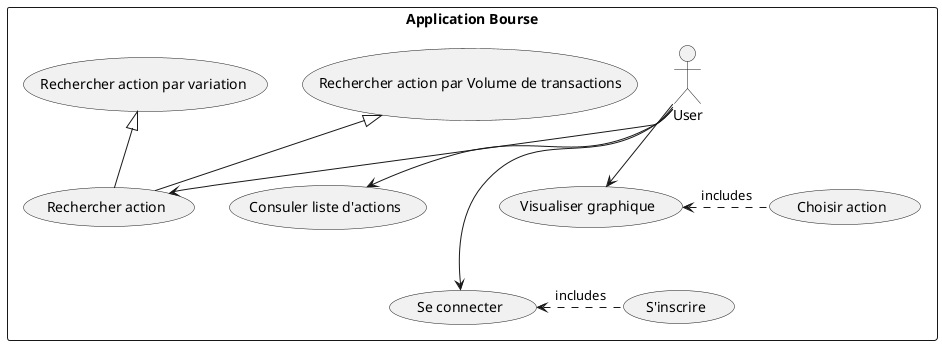 @startuml
    rectangle "Application Bourse"{

        'Creation d'utilisateurs
        actor User

        User ---> (Se connecter)
        User --> (Consuler liste d'actions)
        User --> (Visualiser graphique)
        User --> (Rechercher action)

        (Rechercher action par Volume de transactions)<|-- (Rechercher action)
        (Rechercher action par variation)<|-- (Rechercher action)
        (Se connecter) <. (S'inscrire): includes
        (Visualiser graphique) <. (Choisir action): includes
    }
@enduml